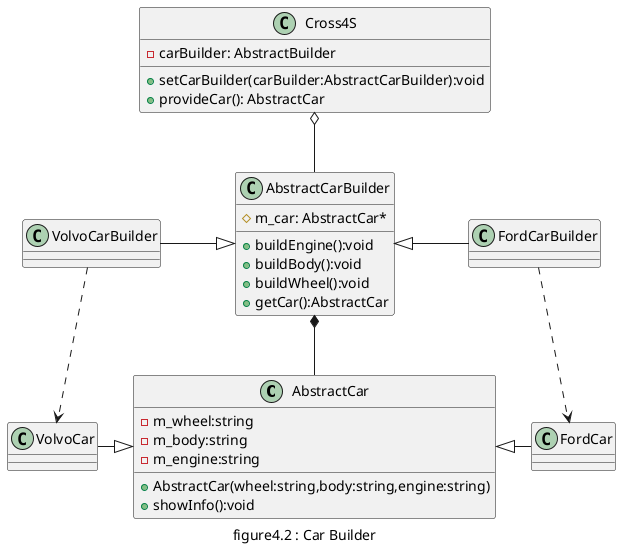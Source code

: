 @startuml "figure4.2_carbuilder"
caption figure4.2 : Car Builder
class AbstractCar{
    - m_wheel:string
    - m_body:string
    - m_engine:string
    + AbstractCar(wheel:string,body:string,engine:string)
    + showInfo():void
}

class AbstractCarBuilder{
    # m_car: AbstractCar*
    + buildEngine():void
    + buildBody():void
    + buildWheel():void
    + getCar():AbstractCar
}

class FordCar{}
class VolvoCar{}
class FordCarBuilder{}
class VolvoCarBuilder{}

class Cross4S{
    - carBuilder: AbstractBuilder
    + setCarBuilder(carBuilder:AbstractCarBuilder):void
    + provideCar(): AbstractCar
}

AbstractCarBuilder <|-right- FordCarBuilder
AbstractCarBuilder <|-left- VolvoCarBuilder
AbstractCarBuilder *-down- AbstractCar
AbstractCar <|-right FordCar
AbstractCar <|-left- VolvoCar
FordCarBuilder ..> FordCar
VolvoCarBuilder ..> VolvoCar
Cross4S o-- AbstractCarBuilder
@enduml